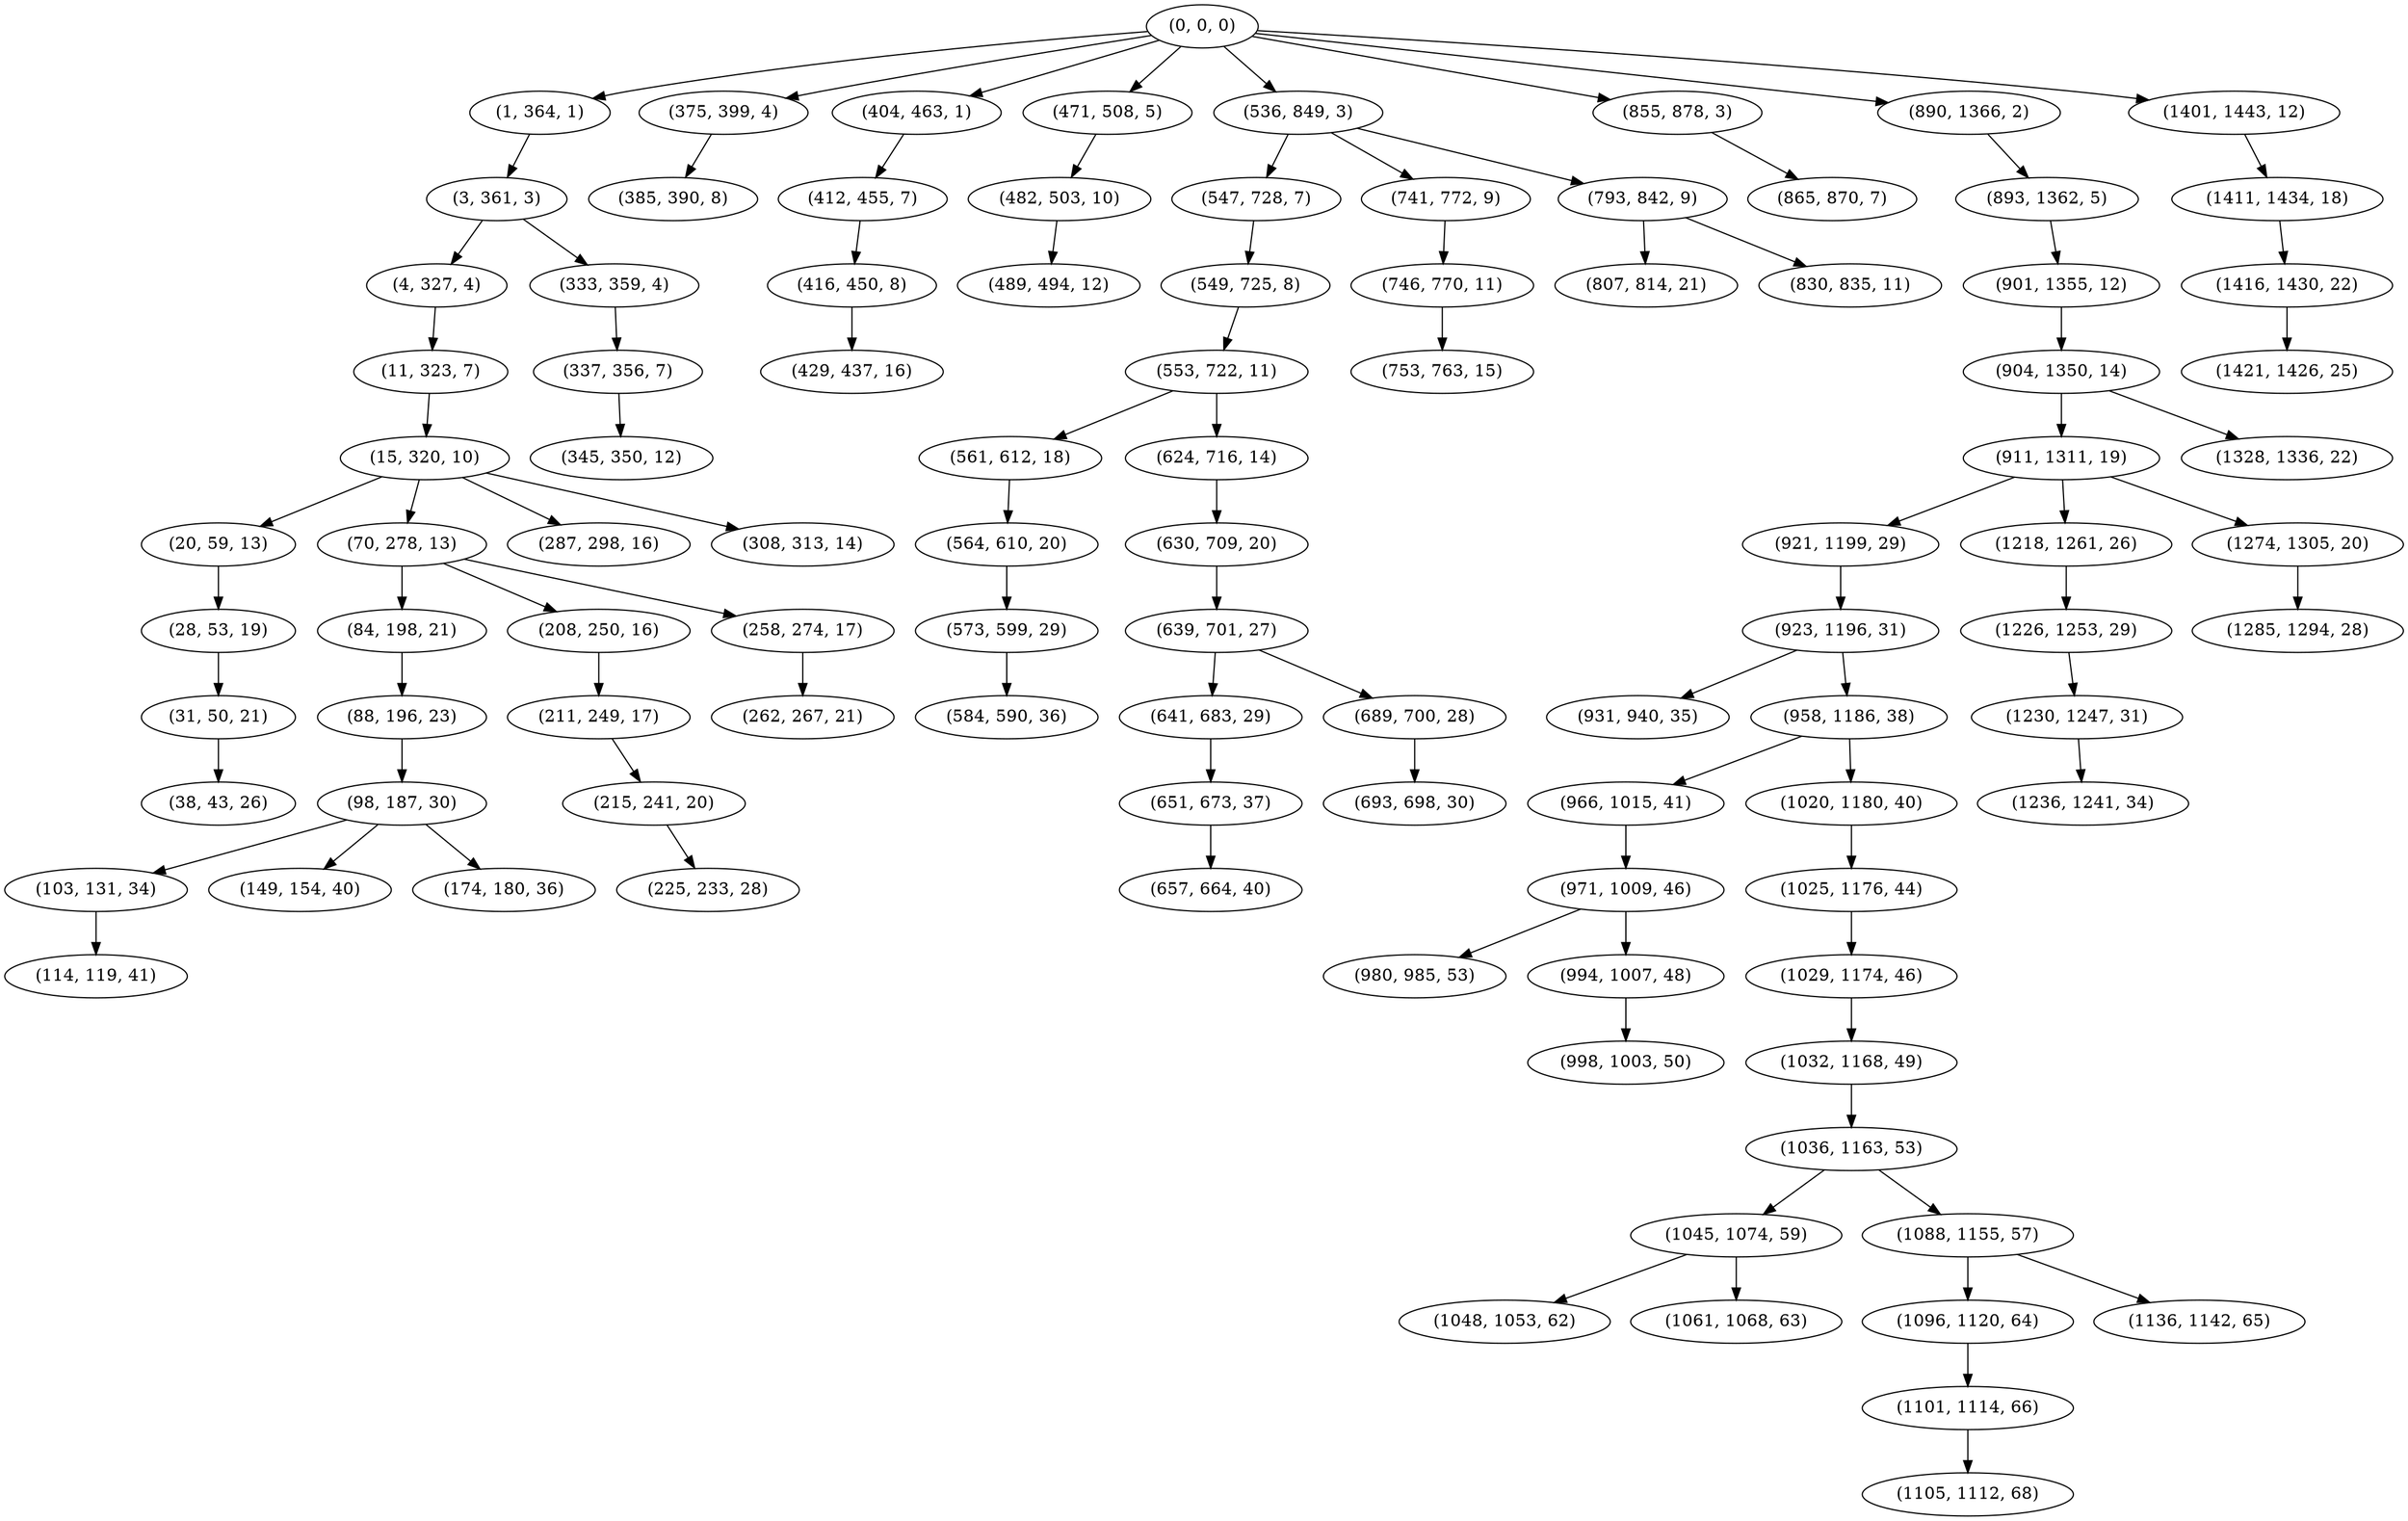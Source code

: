 digraph tree {
    "(0, 0, 0)";
    "(1, 364, 1)";
    "(3, 361, 3)";
    "(4, 327, 4)";
    "(11, 323, 7)";
    "(15, 320, 10)";
    "(20, 59, 13)";
    "(28, 53, 19)";
    "(31, 50, 21)";
    "(38, 43, 26)";
    "(70, 278, 13)";
    "(84, 198, 21)";
    "(88, 196, 23)";
    "(98, 187, 30)";
    "(103, 131, 34)";
    "(114, 119, 41)";
    "(149, 154, 40)";
    "(174, 180, 36)";
    "(208, 250, 16)";
    "(211, 249, 17)";
    "(215, 241, 20)";
    "(225, 233, 28)";
    "(258, 274, 17)";
    "(262, 267, 21)";
    "(287, 298, 16)";
    "(308, 313, 14)";
    "(333, 359, 4)";
    "(337, 356, 7)";
    "(345, 350, 12)";
    "(375, 399, 4)";
    "(385, 390, 8)";
    "(404, 463, 1)";
    "(412, 455, 7)";
    "(416, 450, 8)";
    "(429, 437, 16)";
    "(471, 508, 5)";
    "(482, 503, 10)";
    "(489, 494, 12)";
    "(536, 849, 3)";
    "(547, 728, 7)";
    "(549, 725, 8)";
    "(553, 722, 11)";
    "(561, 612, 18)";
    "(564, 610, 20)";
    "(573, 599, 29)";
    "(584, 590, 36)";
    "(624, 716, 14)";
    "(630, 709, 20)";
    "(639, 701, 27)";
    "(641, 683, 29)";
    "(651, 673, 37)";
    "(657, 664, 40)";
    "(689, 700, 28)";
    "(693, 698, 30)";
    "(741, 772, 9)";
    "(746, 770, 11)";
    "(753, 763, 15)";
    "(793, 842, 9)";
    "(807, 814, 21)";
    "(830, 835, 11)";
    "(855, 878, 3)";
    "(865, 870, 7)";
    "(890, 1366, 2)";
    "(893, 1362, 5)";
    "(901, 1355, 12)";
    "(904, 1350, 14)";
    "(911, 1311, 19)";
    "(921, 1199, 29)";
    "(923, 1196, 31)";
    "(931, 940, 35)";
    "(958, 1186, 38)";
    "(966, 1015, 41)";
    "(971, 1009, 46)";
    "(980, 985, 53)";
    "(994, 1007, 48)";
    "(998, 1003, 50)";
    "(1020, 1180, 40)";
    "(1025, 1176, 44)";
    "(1029, 1174, 46)";
    "(1032, 1168, 49)";
    "(1036, 1163, 53)";
    "(1045, 1074, 59)";
    "(1048, 1053, 62)";
    "(1061, 1068, 63)";
    "(1088, 1155, 57)";
    "(1096, 1120, 64)";
    "(1101, 1114, 66)";
    "(1105, 1112, 68)";
    "(1136, 1142, 65)";
    "(1218, 1261, 26)";
    "(1226, 1253, 29)";
    "(1230, 1247, 31)";
    "(1236, 1241, 34)";
    "(1274, 1305, 20)";
    "(1285, 1294, 28)";
    "(1328, 1336, 22)";
    "(1401, 1443, 12)";
    "(1411, 1434, 18)";
    "(1416, 1430, 22)";
    "(1421, 1426, 25)";
    "(0, 0, 0)" -> "(1, 364, 1)";
    "(0, 0, 0)" -> "(375, 399, 4)";
    "(0, 0, 0)" -> "(404, 463, 1)";
    "(0, 0, 0)" -> "(471, 508, 5)";
    "(0, 0, 0)" -> "(536, 849, 3)";
    "(0, 0, 0)" -> "(855, 878, 3)";
    "(0, 0, 0)" -> "(890, 1366, 2)";
    "(0, 0, 0)" -> "(1401, 1443, 12)";
    "(1, 364, 1)" -> "(3, 361, 3)";
    "(3, 361, 3)" -> "(4, 327, 4)";
    "(3, 361, 3)" -> "(333, 359, 4)";
    "(4, 327, 4)" -> "(11, 323, 7)";
    "(11, 323, 7)" -> "(15, 320, 10)";
    "(15, 320, 10)" -> "(20, 59, 13)";
    "(15, 320, 10)" -> "(70, 278, 13)";
    "(15, 320, 10)" -> "(287, 298, 16)";
    "(15, 320, 10)" -> "(308, 313, 14)";
    "(20, 59, 13)" -> "(28, 53, 19)";
    "(28, 53, 19)" -> "(31, 50, 21)";
    "(31, 50, 21)" -> "(38, 43, 26)";
    "(70, 278, 13)" -> "(84, 198, 21)";
    "(70, 278, 13)" -> "(208, 250, 16)";
    "(70, 278, 13)" -> "(258, 274, 17)";
    "(84, 198, 21)" -> "(88, 196, 23)";
    "(88, 196, 23)" -> "(98, 187, 30)";
    "(98, 187, 30)" -> "(103, 131, 34)";
    "(98, 187, 30)" -> "(149, 154, 40)";
    "(98, 187, 30)" -> "(174, 180, 36)";
    "(103, 131, 34)" -> "(114, 119, 41)";
    "(208, 250, 16)" -> "(211, 249, 17)";
    "(211, 249, 17)" -> "(215, 241, 20)";
    "(215, 241, 20)" -> "(225, 233, 28)";
    "(258, 274, 17)" -> "(262, 267, 21)";
    "(333, 359, 4)" -> "(337, 356, 7)";
    "(337, 356, 7)" -> "(345, 350, 12)";
    "(375, 399, 4)" -> "(385, 390, 8)";
    "(404, 463, 1)" -> "(412, 455, 7)";
    "(412, 455, 7)" -> "(416, 450, 8)";
    "(416, 450, 8)" -> "(429, 437, 16)";
    "(471, 508, 5)" -> "(482, 503, 10)";
    "(482, 503, 10)" -> "(489, 494, 12)";
    "(536, 849, 3)" -> "(547, 728, 7)";
    "(536, 849, 3)" -> "(741, 772, 9)";
    "(536, 849, 3)" -> "(793, 842, 9)";
    "(547, 728, 7)" -> "(549, 725, 8)";
    "(549, 725, 8)" -> "(553, 722, 11)";
    "(553, 722, 11)" -> "(561, 612, 18)";
    "(553, 722, 11)" -> "(624, 716, 14)";
    "(561, 612, 18)" -> "(564, 610, 20)";
    "(564, 610, 20)" -> "(573, 599, 29)";
    "(573, 599, 29)" -> "(584, 590, 36)";
    "(624, 716, 14)" -> "(630, 709, 20)";
    "(630, 709, 20)" -> "(639, 701, 27)";
    "(639, 701, 27)" -> "(641, 683, 29)";
    "(639, 701, 27)" -> "(689, 700, 28)";
    "(641, 683, 29)" -> "(651, 673, 37)";
    "(651, 673, 37)" -> "(657, 664, 40)";
    "(689, 700, 28)" -> "(693, 698, 30)";
    "(741, 772, 9)" -> "(746, 770, 11)";
    "(746, 770, 11)" -> "(753, 763, 15)";
    "(793, 842, 9)" -> "(807, 814, 21)";
    "(793, 842, 9)" -> "(830, 835, 11)";
    "(855, 878, 3)" -> "(865, 870, 7)";
    "(890, 1366, 2)" -> "(893, 1362, 5)";
    "(893, 1362, 5)" -> "(901, 1355, 12)";
    "(901, 1355, 12)" -> "(904, 1350, 14)";
    "(904, 1350, 14)" -> "(911, 1311, 19)";
    "(904, 1350, 14)" -> "(1328, 1336, 22)";
    "(911, 1311, 19)" -> "(921, 1199, 29)";
    "(911, 1311, 19)" -> "(1218, 1261, 26)";
    "(911, 1311, 19)" -> "(1274, 1305, 20)";
    "(921, 1199, 29)" -> "(923, 1196, 31)";
    "(923, 1196, 31)" -> "(931, 940, 35)";
    "(923, 1196, 31)" -> "(958, 1186, 38)";
    "(958, 1186, 38)" -> "(966, 1015, 41)";
    "(958, 1186, 38)" -> "(1020, 1180, 40)";
    "(966, 1015, 41)" -> "(971, 1009, 46)";
    "(971, 1009, 46)" -> "(980, 985, 53)";
    "(971, 1009, 46)" -> "(994, 1007, 48)";
    "(994, 1007, 48)" -> "(998, 1003, 50)";
    "(1020, 1180, 40)" -> "(1025, 1176, 44)";
    "(1025, 1176, 44)" -> "(1029, 1174, 46)";
    "(1029, 1174, 46)" -> "(1032, 1168, 49)";
    "(1032, 1168, 49)" -> "(1036, 1163, 53)";
    "(1036, 1163, 53)" -> "(1045, 1074, 59)";
    "(1036, 1163, 53)" -> "(1088, 1155, 57)";
    "(1045, 1074, 59)" -> "(1048, 1053, 62)";
    "(1045, 1074, 59)" -> "(1061, 1068, 63)";
    "(1088, 1155, 57)" -> "(1096, 1120, 64)";
    "(1088, 1155, 57)" -> "(1136, 1142, 65)";
    "(1096, 1120, 64)" -> "(1101, 1114, 66)";
    "(1101, 1114, 66)" -> "(1105, 1112, 68)";
    "(1218, 1261, 26)" -> "(1226, 1253, 29)";
    "(1226, 1253, 29)" -> "(1230, 1247, 31)";
    "(1230, 1247, 31)" -> "(1236, 1241, 34)";
    "(1274, 1305, 20)" -> "(1285, 1294, 28)";
    "(1401, 1443, 12)" -> "(1411, 1434, 18)";
    "(1411, 1434, 18)" -> "(1416, 1430, 22)";
    "(1416, 1430, 22)" -> "(1421, 1426, 25)";
}
